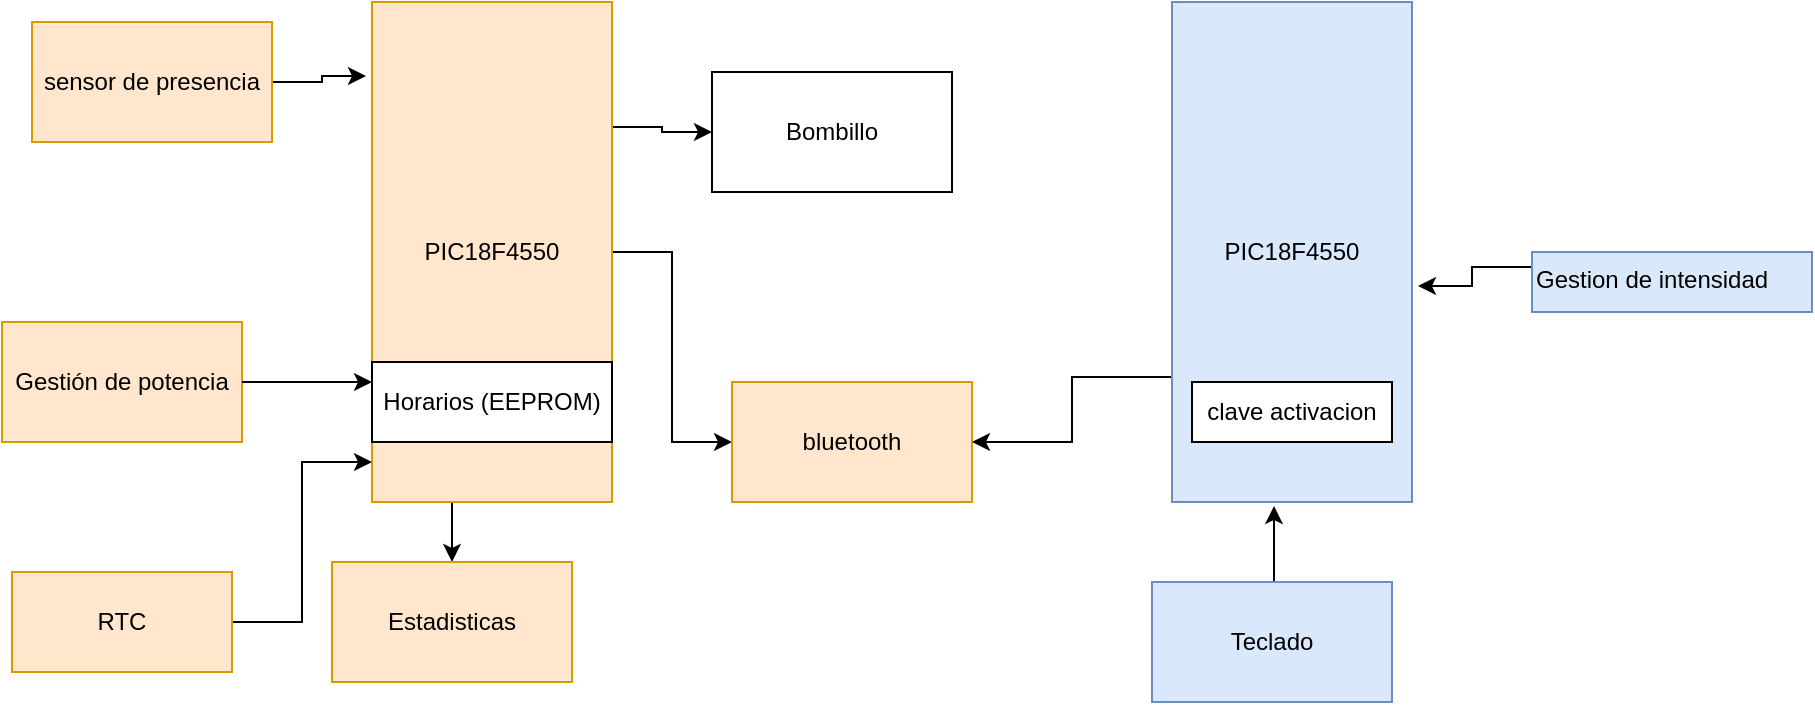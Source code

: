 <mxfile version="16.5.6" type="google"><diagram id="35LJr94sSNsyMMhfSvkl" name="bombilloautomatico"><mxGraphModel dx="1038" dy="579" grid="1" gridSize="10" guides="1" tooltips="1" connect="1" arrows="1" fold="1" page="1" pageScale="1" pageWidth="827" pageHeight="1169" math="0" shadow="0"><root><mxCell id="awfjn3hTmRRuvEdhSsgv-0"/><mxCell id="awfjn3hTmRRuvEdhSsgv-1" parent="awfjn3hTmRRuvEdhSsgv-0"/><mxCell id="1FVlsWt2JlcSapuajPg1-0" style="edgeStyle=orthogonalEdgeStyle;rounded=0;orthogonalLoop=1;jettySize=auto;html=1;exitX=1;exitY=0.5;exitDx=0;exitDy=0;entryX=0;entryY=0.5;entryDx=0;entryDy=0;" parent="awfjn3hTmRRuvEdhSsgv-1" source="1FVlsWt2JlcSapuajPg1-3" target="1FVlsWt2JlcSapuajPg1-11" edge="1"><mxGeometry relative="1" as="geometry"/></mxCell><mxCell id="1FVlsWt2JlcSapuajPg1-1" style="edgeStyle=orthogonalEdgeStyle;rounded=0;orthogonalLoop=1;jettySize=auto;html=1;exitX=1;exitY=0.25;exitDx=0;exitDy=0;entryX=0;entryY=0.5;entryDx=0;entryDy=0;" parent="awfjn3hTmRRuvEdhSsgv-1" source="1FVlsWt2JlcSapuajPg1-3" target="1FVlsWt2JlcSapuajPg1-14" edge="1"><mxGeometry relative="1" as="geometry"/></mxCell><mxCell id="1FVlsWt2JlcSapuajPg1-2" style="edgeStyle=orthogonalEdgeStyle;rounded=0;orthogonalLoop=1;jettySize=auto;html=1;exitX=0.5;exitY=1;exitDx=0;exitDy=0;entryX=0.5;entryY=0;entryDx=0;entryDy=0;" parent="awfjn3hTmRRuvEdhSsgv-1" source="1FVlsWt2JlcSapuajPg1-3" target="1FVlsWt2JlcSapuajPg1-6" edge="1"><mxGeometry relative="1" as="geometry"/></mxCell><mxCell id="1FVlsWt2JlcSapuajPg1-3" value="PIC18F4550" style="rounded=0;whiteSpace=wrap;html=1;fillColor=#ffe6cc;strokeColor=#d79b00;" parent="awfjn3hTmRRuvEdhSsgv-1" vertex="1"><mxGeometry x="210" y="60" width="120" height="250" as="geometry"/></mxCell><mxCell id="1FVlsWt2JlcSapuajPg1-4" style="edgeStyle=orthogonalEdgeStyle;rounded=0;orthogonalLoop=1;jettySize=auto;html=1;exitX=1;exitY=0.5;exitDx=0;exitDy=0;entryX=0;entryY=0.92;entryDx=0;entryDy=0;entryPerimeter=0;" parent="awfjn3hTmRRuvEdhSsgv-1" source="1FVlsWt2JlcSapuajPg1-5" target="1FVlsWt2JlcSapuajPg1-3" edge="1"><mxGeometry relative="1" as="geometry"/></mxCell><mxCell id="1FVlsWt2JlcSapuajPg1-5" value="RTC" style="rounded=0;whiteSpace=wrap;html=1;fillColor=#ffe6cc;strokeColor=#d79b00;" parent="awfjn3hTmRRuvEdhSsgv-1" vertex="1"><mxGeometry x="30" y="345" width="110" height="50" as="geometry"/></mxCell><mxCell id="1FVlsWt2JlcSapuajPg1-6" value="Estadisticas" style="rounded=0;whiteSpace=wrap;html=1;fillColor=#ffe6cc;strokeColor=#d79b00;" parent="awfjn3hTmRRuvEdhSsgv-1" vertex="1"><mxGeometry x="190" y="340" width="120" height="60" as="geometry"/></mxCell><mxCell id="1FVlsWt2JlcSapuajPg1-9" style="edgeStyle=orthogonalEdgeStyle;rounded=0;orthogonalLoop=1;jettySize=auto;html=1;exitX=1;exitY=0.5;exitDx=0;exitDy=0;entryX=-0.025;entryY=0.148;entryDx=0;entryDy=0;entryPerimeter=0;" parent="awfjn3hTmRRuvEdhSsgv-1" source="1FVlsWt2JlcSapuajPg1-10" target="1FVlsWt2JlcSapuajPg1-3" edge="1"><mxGeometry relative="1" as="geometry"><Array as="points"><mxPoint x="185" y="100"/><mxPoint x="185" y="97"/></Array></mxGeometry></mxCell><mxCell id="1FVlsWt2JlcSapuajPg1-10" value="sensor de presencia" style="rounded=0;whiteSpace=wrap;html=1;fillColor=#ffe6cc;strokeColor=#d79b00;" parent="awfjn3hTmRRuvEdhSsgv-1" vertex="1"><mxGeometry x="40" y="70" width="120" height="60" as="geometry"/></mxCell><mxCell id="1FVlsWt2JlcSapuajPg1-11" value="bluetooth" style="rounded=0;whiteSpace=wrap;html=1;fillColor=#ffe6cc;strokeColor=#d79b00;" parent="awfjn3hTmRRuvEdhSsgv-1" vertex="1"><mxGeometry x="390" y="250" width="120" height="60" as="geometry"/></mxCell><mxCell id="1FVlsWt2JlcSapuajPg1-12" value="Horarios (EEPROM)" style="rounded=0;whiteSpace=wrap;html=1;" parent="awfjn3hTmRRuvEdhSsgv-1" vertex="1"><mxGeometry x="210" y="240" width="120" height="40" as="geometry"/></mxCell><mxCell id="1FVlsWt2JlcSapuajPg1-13" value="Gestión de potencia" style="rounded=0;whiteSpace=wrap;html=1;fillColor=#ffe6cc;strokeColor=#d79b00;" parent="awfjn3hTmRRuvEdhSsgv-1" vertex="1"><mxGeometry x="25" y="220" width="120" height="60" as="geometry"/></mxCell><mxCell id="1FVlsWt2JlcSapuajPg1-14" value="Bombillo" style="rounded=0;whiteSpace=wrap;html=1;" parent="awfjn3hTmRRuvEdhSsgv-1" vertex="1"><mxGeometry x="380" y="95" width="120" height="60" as="geometry"/></mxCell><mxCell id="1FVlsWt2JlcSapuajPg1-15" style="edgeStyle=orthogonalEdgeStyle;rounded=0;orthogonalLoop=1;jettySize=auto;html=1;exitX=0;exitY=0.75;exitDx=0;exitDy=0;entryX=1;entryY=0.5;entryDx=0;entryDy=0;" parent="awfjn3hTmRRuvEdhSsgv-1" source="1FVlsWt2JlcSapuajPg1-16" target="1FVlsWt2JlcSapuajPg1-11" edge="1"><mxGeometry relative="1" as="geometry"/></mxCell><mxCell id="1FVlsWt2JlcSapuajPg1-16" value="PIC18F4550" style="rounded=0;whiteSpace=wrap;html=1;fillColor=#dae8fc;strokeColor=#6c8ebf;" parent="awfjn3hTmRRuvEdhSsgv-1" vertex="1"><mxGeometry x="610" y="60" width="120" height="250" as="geometry"/></mxCell><mxCell id="1FVlsWt2JlcSapuajPg1-17" style="edgeStyle=orthogonalEdgeStyle;rounded=0;orthogonalLoop=1;jettySize=auto;html=1;exitX=0.5;exitY=0;exitDx=0;exitDy=0;entryX=0.425;entryY=1.008;entryDx=0;entryDy=0;entryPerimeter=0;" parent="awfjn3hTmRRuvEdhSsgv-1" source="1FVlsWt2JlcSapuajPg1-18" target="1FVlsWt2JlcSapuajPg1-16" edge="1"><mxGeometry relative="1" as="geometry"/></mxCell><mxCell id="1FVlsWt2JlcSapuajPg1-18" value="Teclado" style="rounded=0;whiteSpace=wrap;html=1;fillColor=#dae8fc;strokeColor=#6c8ebf;" parent="awfjn3hTmRRuvEdhSsgv-1" vertex="1"><mxGeometry x="600" y="350" width="120" height="60" as="geometry"/></mxCell><mxCell id="1FVlsWt2JlcSapuajPg1-19" value="clave activacion" style="rounded=0;whiteSpace=wrap;html=1;" parent="awfjn3hTmRRuvEdhSsgv-1" vertex="1"><mxGeometry x="620" y="250" width="100" height="30" as="geometry"/></mxCell><mxCell id="1FVlsWt2JlcSapuajPg1-20" style="edgeStyle=orthogonalEdgeStyle;rounded=0;orthogonalLoop=1;jettySize=auto;html=1;exitX=0;exitY=0.25;exitDx=0;exitDy=0;entryX=1.025;entryY=0.568;entryDx=0;entryDy=0;entryPerimeter=0;" parent="awfjn3hTmRRuvEdhSsgv-1" source="1FVlsWt2JlcSapuajPg1-21" target="1FVlsWt2JlcSapuajPg1-16" edge="1"><mxGeometry relative="1" as="geometry"/></mxCell><mxCell id="1FVlsWt2JlcSapuajPg1-21" value="Gestion de intensidad" style="text;whiteSpace=wrap;html=1;fillColor=#dae8fc;strokeColor=#6c8ebf;" parent="awfjn3hTmRRuvEdhSsgv-1" vertex="1"><mxGeometry x="790" y="185" width="140" height="30" as="geometry"/></mxCell><mxCell id="CZjxk194SKci1nyfl5mP-2" value="" style="endArrow=classic;html=1;rounded=0;entryX=0;entryY=0.25;entryDx=0;entryDy=0;exitX=1;exitY=0.5;exitDx=0;exitDy=0;" edge="1" parent="awfjn3hTmRRuvEdhSsgv-1" source="1FVlsWt2JlcSapuajPg1-13" target="1FVlsWt2JlcSapuajPg1-12"><mxGeometry width="50" height="50" relative="1" as="geometry"><mxPoint x="160" y="260" as="sourcePoint"/><mxPoint x="190" y="210" as="targetPoint"/></mxGeometry></mxCell></root></mxGraphModel></diagram></mxfile>